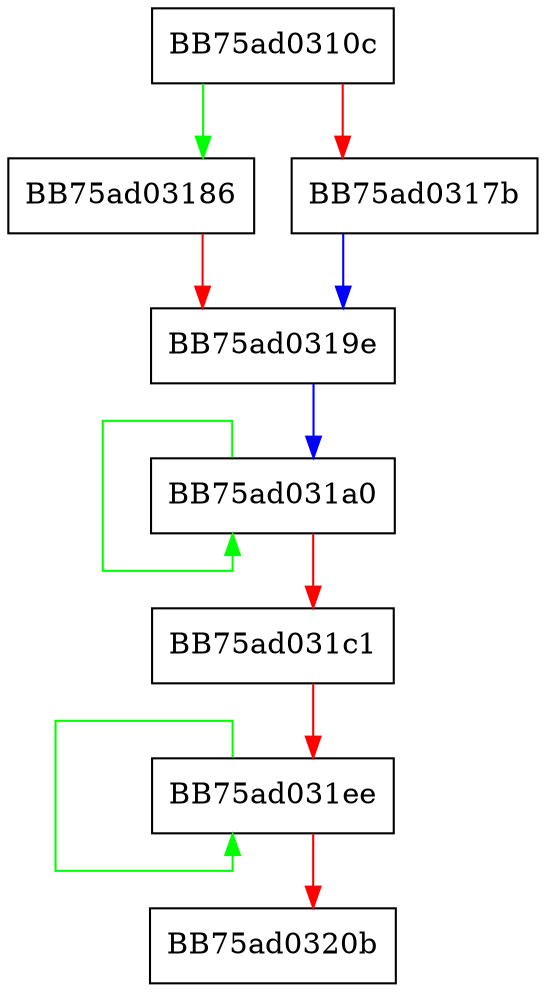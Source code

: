 digraph SymCryptHmacSha1ExpandKey {
  node [shape="box"];
  graph [splines=ortho];
  BB75ad0310c -> BB75ad03186 [color="green"];
  BB75ad0310c -> BB75ad0317b [color="red"];
  BB75ad0317b -> BB75ad0319e [color="blue"];
  BB75ad03186 -> BB75ad0319e [color="red"];
  BB75ad0319e -> BB75ad031a0 [color="blue"];
  BB75ad031a0 -> BB75ad031a0 [color="green"];
  BB75ad031a0 -> BB75ad031c1 [color="red"];
  BB75ad031c1 -> BB75ad031ee [color="red"];
  BB75ad031ee -> BB75ad031ee [color="green"];
  BB75ad031ee -> BB75ad0320b [color="red"];
}